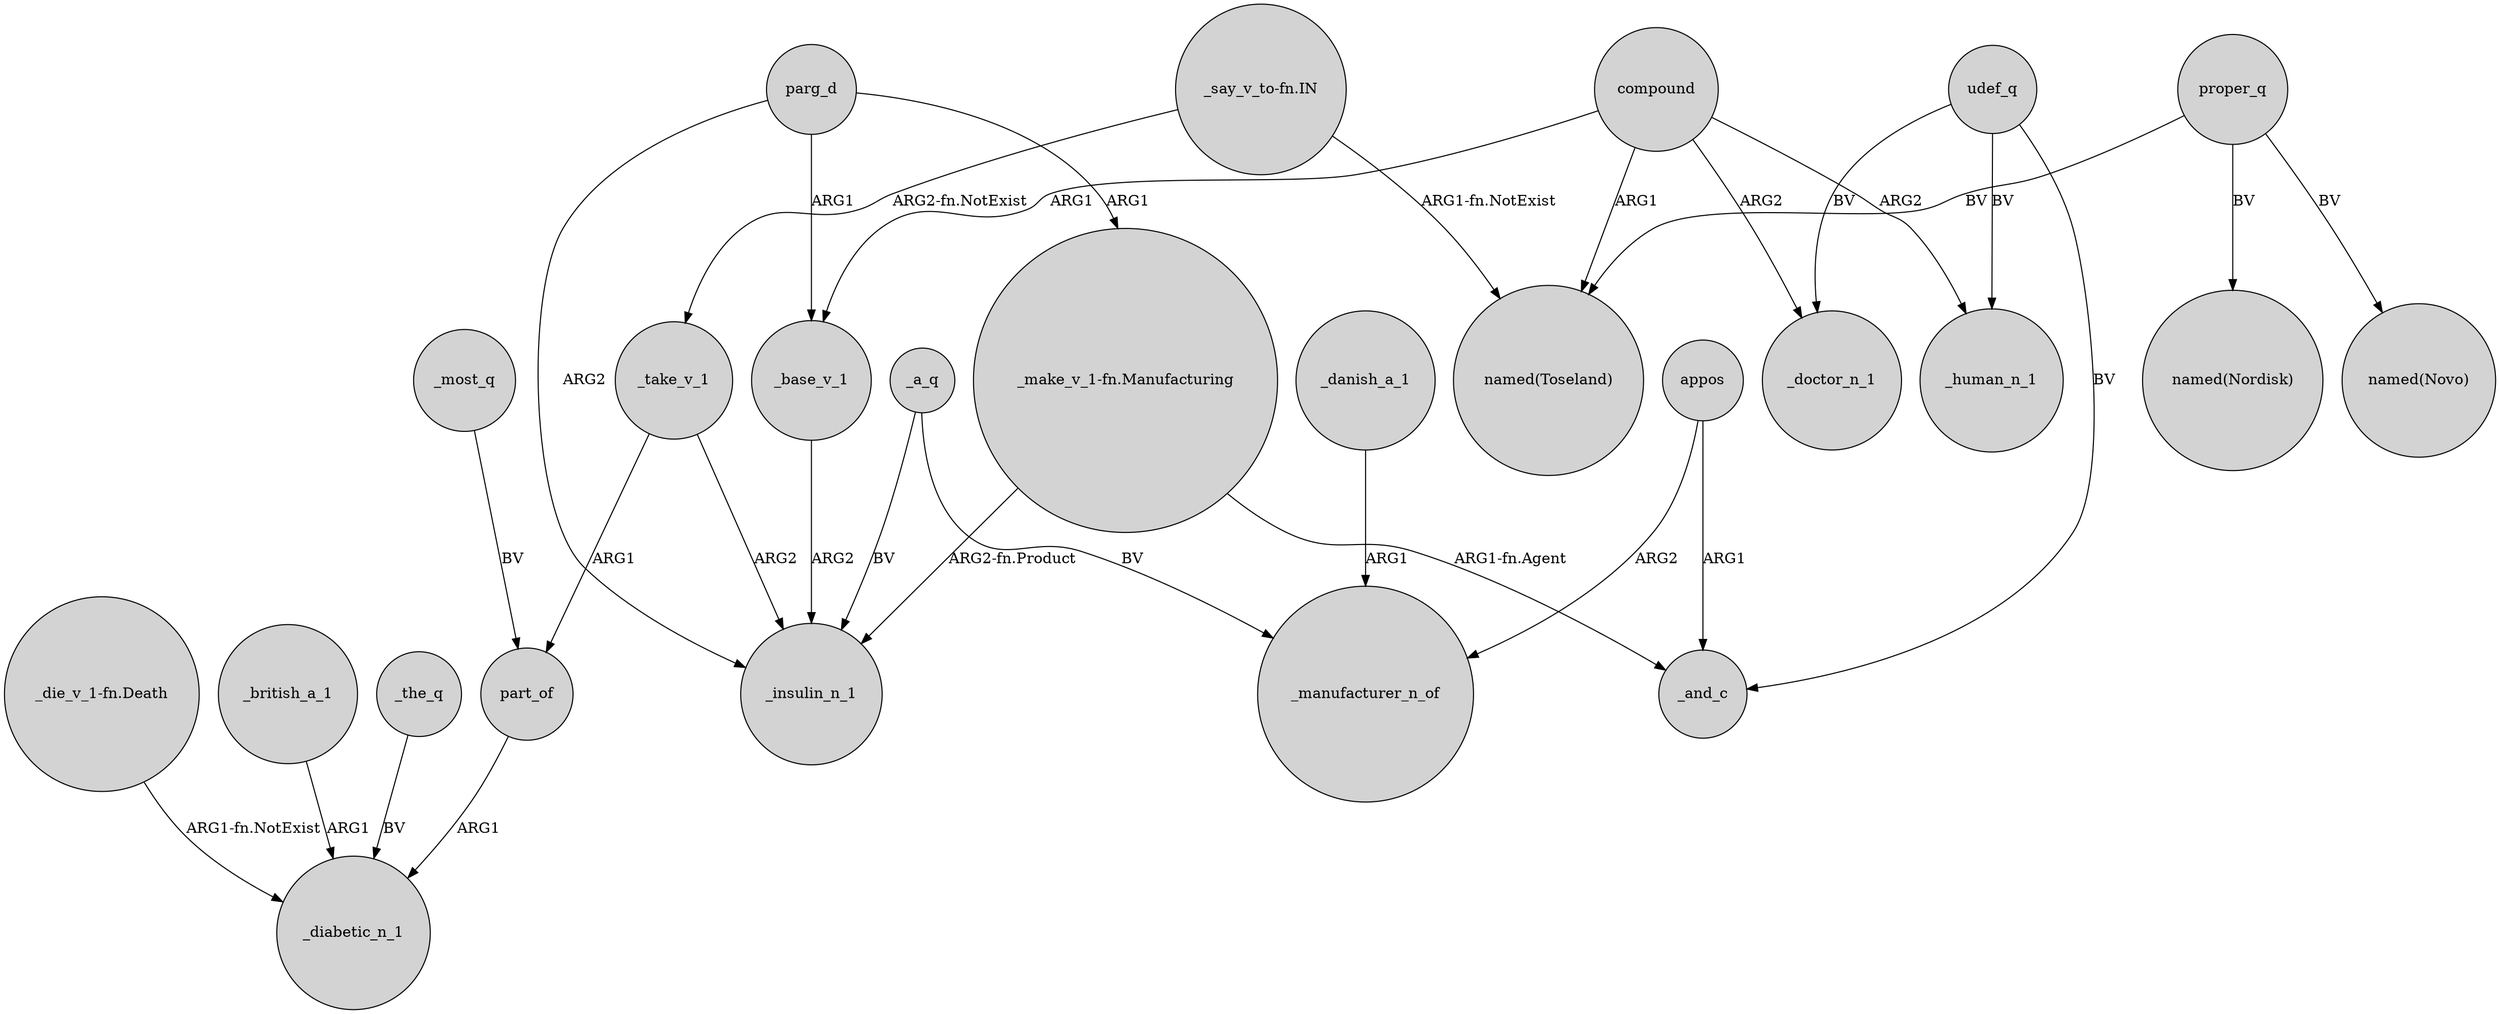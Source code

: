 digraph {
	node [shape=circle style=filled]
	"_die_v_1-fn.Death" -> _diabetic_n_1 [label="ARG1-fn.NotExist"]
	compound -> _doctor_n_1 [label=ARG2]
	proper_q -> "named(Nordisk)" [label=BV]
	proper_q -> "named(Toseland)" [label=BV]
	appos -> _and_c [label=ARG1]
	appos -> _manufacturer_n_of [label=ARG2]
	"_say_v_to-fn.IN" -> "named(Toseland)" [label="ARG1-fn.NotExist"]
	parg_d -> _insulin_n_1 [label=ARG2]
	parg_d -> "_make_v_1-fn.Manufacturing" [label=ARG1]
	"_make_v_1-fn.Manufacturing" -> _and_c [label="ARG1-fn.Agent"]
	udef_q -> _doctor_n_1 [label=BV]
	udef_q -> _human_n_1 [label=BV]
	_base_v_1 -> _insulin_n_1 [label=ARG2]
	_british_a_1 -> _diabetic_n_1 [label=ARG1]
	compound -> _base_v_1 [label=ARG1]
	_the_q -> _diabetic_n_1 [label=BV]
	_most_q -> part_of [label=BV]
	compound -> "named(Toseland)" [label=ARG1]
	part_of -> _diabetic_n_1 [label=ARG1]
	"_make_v_1-fn.Manufacturing" -> _insulin_n_1 [label="ARG2-fn.Product"]
	parg_d -> _base_v_1 [label=ARG1]
	_take_v_1 -> part_of [label=ARG1]
	_a_q -> _insulin_n_1 [label=BV]
	compound -> _human_n_1 [label=ARG2]
	udef_q -> _and_c [label=BV]
	_a_q -> _manufacturer_n_of [label=BV]
	proper_q -> "named(Novo)" [label=BV]
	_danish_a_1 -> _manufacturer_n_of [label=ARG1]
	_take_v_1 -> _insulin_n_1 [label=ARG2]
	"_say_v_to-fn.IN" -> _take_v_1 [label="ARG2-fn.NotExist"]
}
